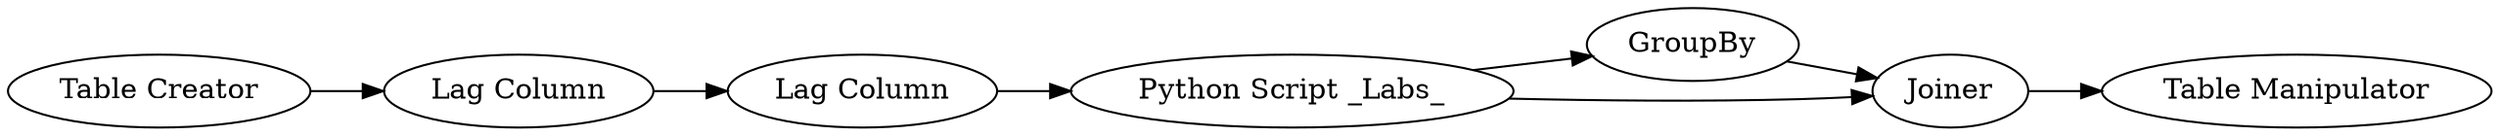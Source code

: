 digraph {
	12 -> 13
	12 -> 14
	13 -> 14
	6 -> 12
	5 -> 6
	14 -> 15
	1 -> 5
	5 [label="Lag Column"]
	13 [label=GroupBy]
	1 [label="Table Creator"]
	6 [label="Lag Column"]
	15 [label="Table Manipulator"]
	14 [label=Joiner]
	12 [label="Python Script _Labs_"]
	rankdir=LR
}

